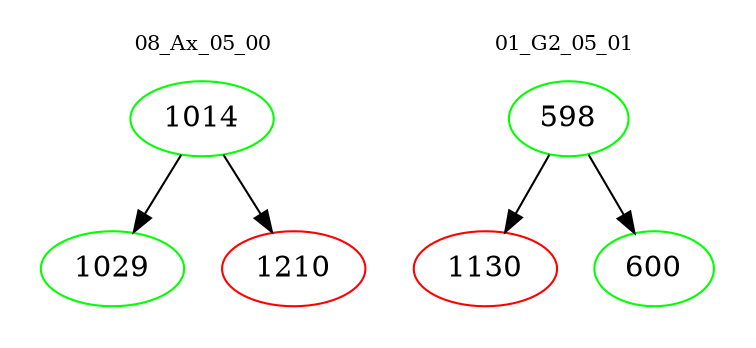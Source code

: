 digraph{
subgraph cluster_0 {
color = white
label = "08_Ax_05_00";
fontsize=10;
T0_1014 [label="1014", color="green"]
T0_1014 -> T0_1029 [color="black"]
T0_1029 [label="1029", color="green"]
T0_1014 -> T0_1210 [color="black"]
T0_1210 [label="1210", color="red"]
}
subgraph cluster_1 {
color = white
label = "01_G2_05_01";
fontsize=10;
T1_598 [label="598", color="green"]
T1_598 -> T1_1130 [color="black"]
T1_1130 [label="1130", color="red"]
T1_598 -> T1_600 [color="black"]
T1_600 [label="600", color="green"]
}
}
